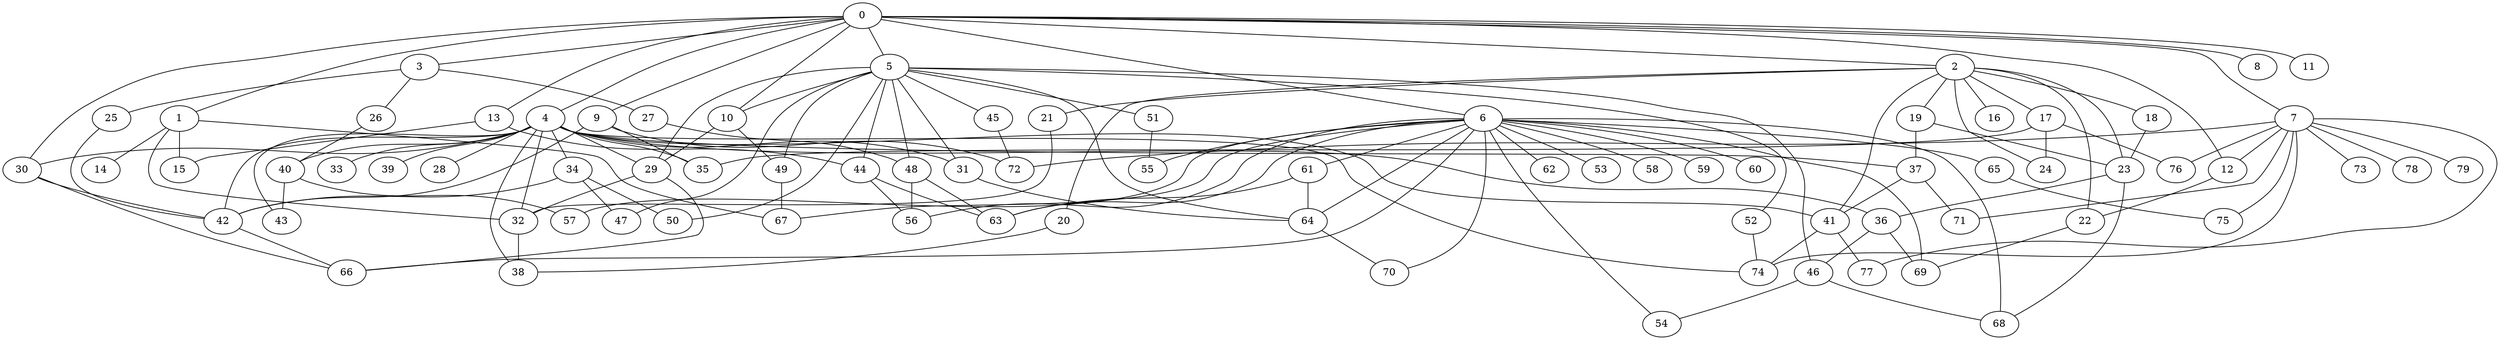 
graph graphname {
    0 -- 1
0 -- 2
0 -- 3
0 -- 4
0 -- 5
0 -- 6
0 -- 7
0 -- 8
0 -- 9
0 -- 10
0 -- 11
0 -- 12
0 -- 13
0 -- 30
1 -- 14
1 -- 15
1 -- 67
1 -- 32
2 -- 16
2 -- 17
2 -- 18
2 -- 19
2 -- 20
2 -- 21
2 -- 22
2 -- 23
2 -- 24
2 -- 41
3 -- 25
3 -- 26
3 -- 27
4 -- 32
4 -- 34
4 -- 35
4 -- 36
4 -- 37
4 -- 38
4 -- 33
4 -- 40
4 -- 41
4 -- 42
4 -- 39
4 -- 43
4 -- 28
4 -- 29
4 -- 30
4 -- 31
4 -- 74
5 -- 44
5 -- 45
5 -- 46
5 -- 47
5 -- 48
5 -- 49
5 -- 50
5 -- 51
5 -- 52
5 -- 31
5 -- 64
5 -- 10
5 -- 29
6 -- 64
6 -- 66
6 -- 67
6 -- 68
6 -- 69
6 -- 70
6 -- 65
6 -- 53
6 -- 54
6 -- 55
6 -- 56
6 -- 57
6 -- 58
6 -- 59
6 -- 60
6 -- 61
6 -- 62
6 -- 63
7 -- 71
7 -- 72
7 -- 73
7 -- 74
7 -- 75
7 -- 76
7 -- 77
7 -- 78
7 -- 79
7 -- 12
9 -- 72
9 -- 35
9 -- 42
10 -- 49
10 -- 29
12 -- 22
13 -- 44
13 -- 15
17 -- 24
17 -- 76
17 -- 35
18 -- 23
19 -- 37
19 -- 23
20 -- 38
21 -- 32
22 -- 69
23 -- 36
23 -- 68
25 -- 42
26 -- 40
27 -- 48
29 -- 66
29 -- 32
30 -- 66
30 -- 42
31 -- 64
32 -- 38
34 -- 42
34 -- 47
34 -- 50
36 -- 69
36 -- 46
37 -- 41
37 -- 71
40 -- 43
40 -- 57
41 -- 77
41 -- 74
42 -- 66
44 -- 63
44 -- 56
45 -- 72
46 -- 54
46 -- 68
48 -- 63
48 -- 56
49 -- 67
51 -- 55
52 -- 74
61 -- 63
61 -- 64
64 -- 70
65 -- 75

}
